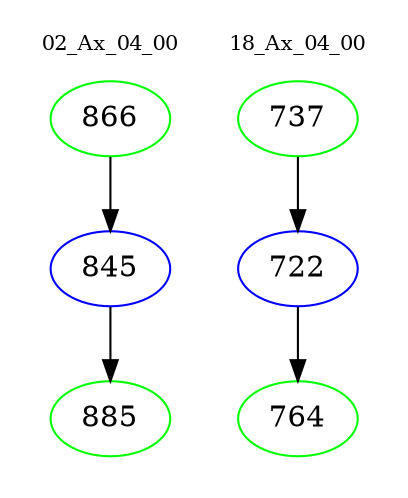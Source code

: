 digraph{
subgraph cluster_0 {
color = white
label = "02_Ax_04_00";
fontsize=10;
T0_866 [label="866", color="green"]
T0_866 -> T0_845 [color="black"]
T0_845 [label="845", color="blue"]
T0_845 -> T0_885 [color="black"]
T0_885 [label="885", color="green"]
}
subgraph cluster_1 {
color = white
label = "18_Ax_04_00";
fontsize=10;
T1_737 [label="737", color="green"]
T1_737 -> T1_722 [color="black"]
T1_722 [label="722", color="blue"]
T1_722 -> T1_764 [color="black"]
T1_764 [label="764", color="green"]
}
}

